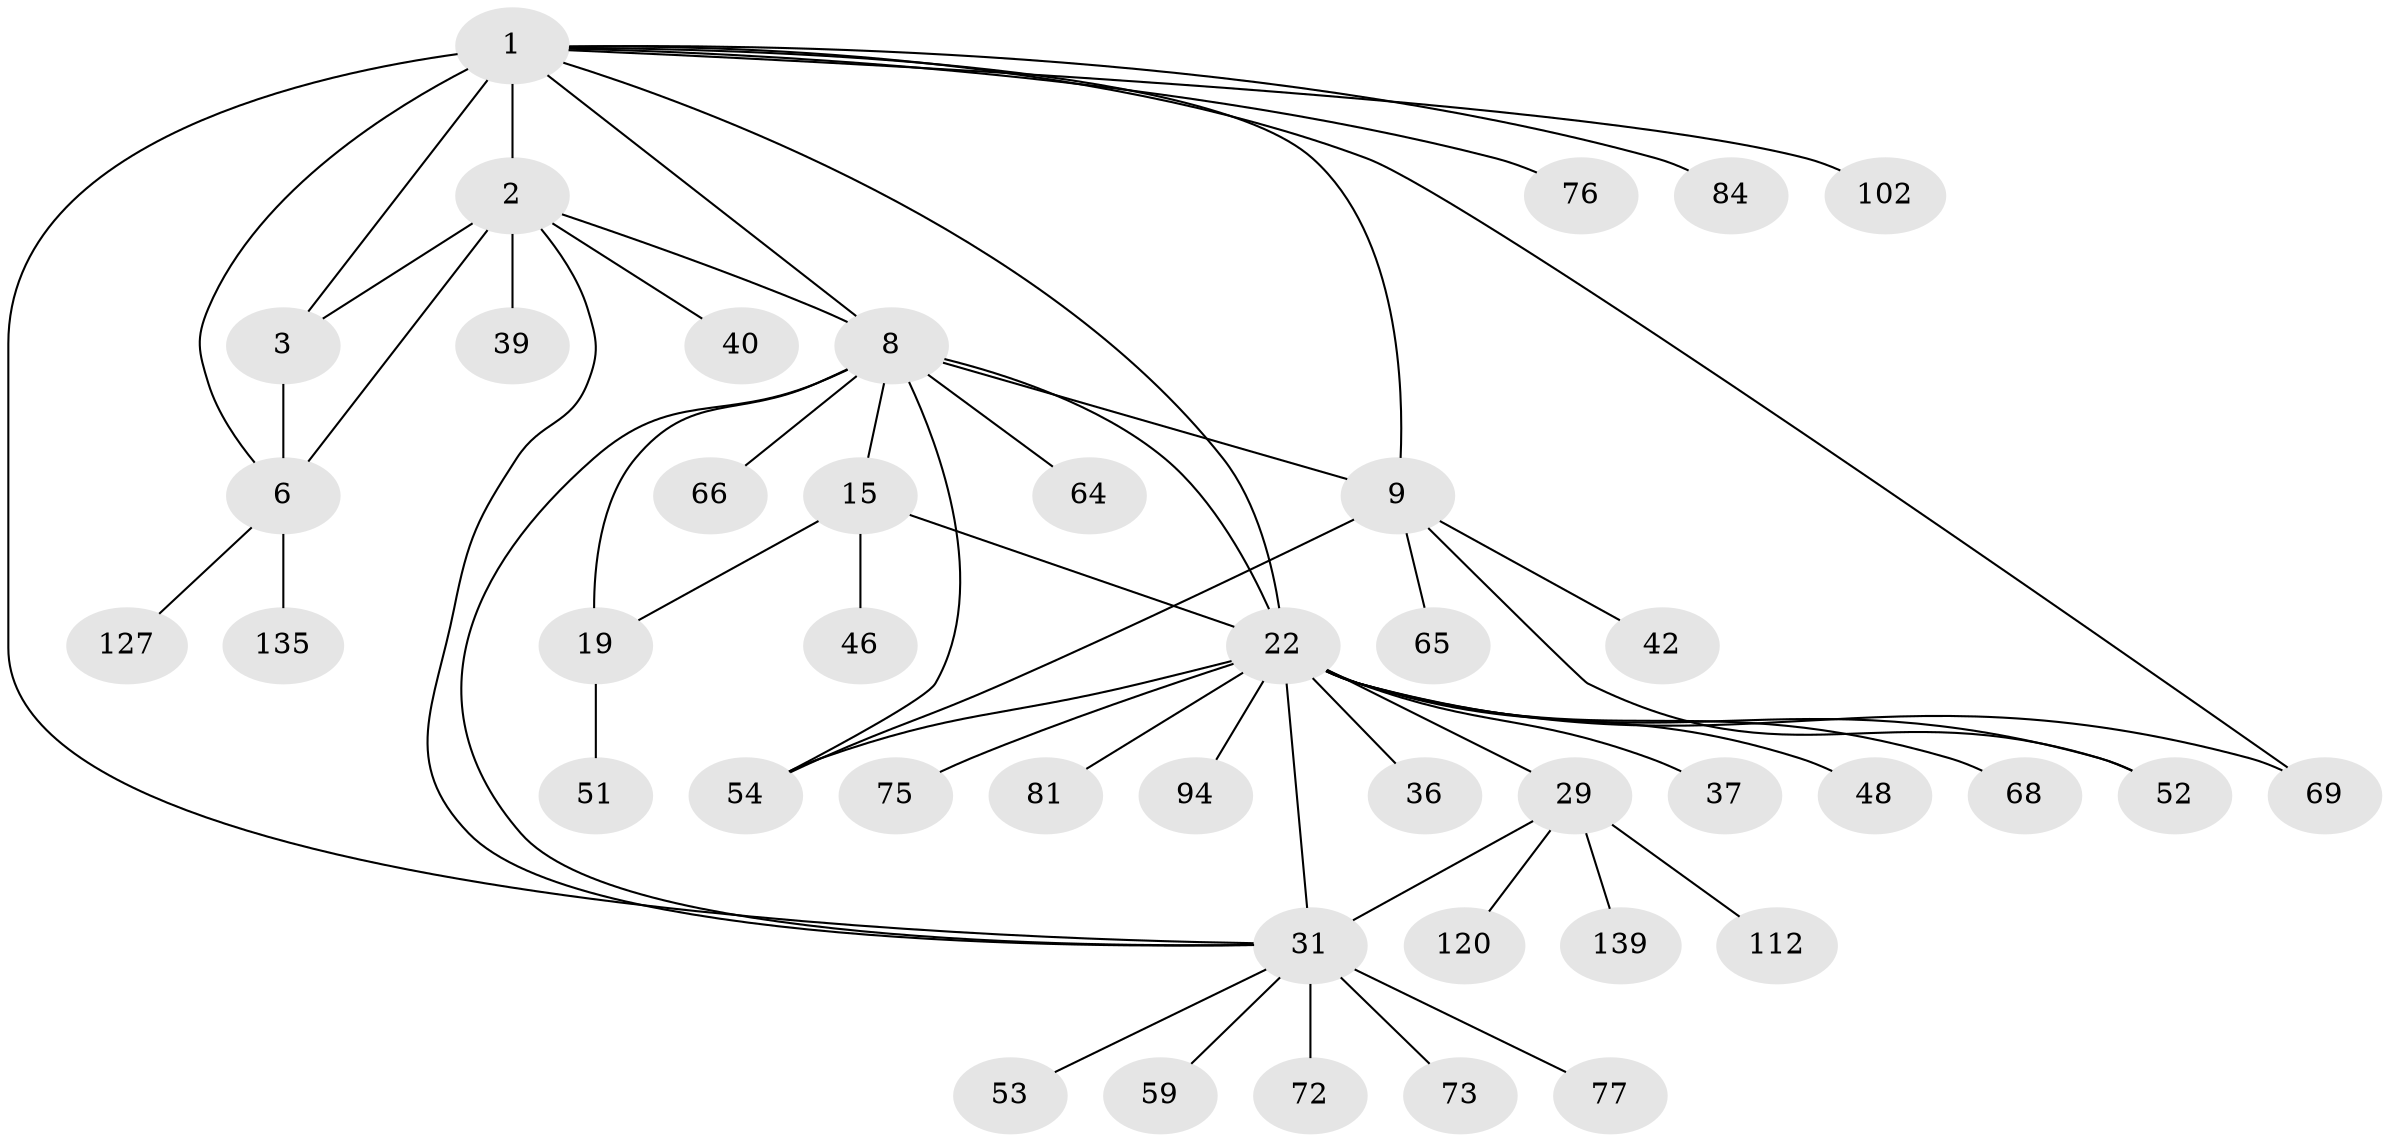 // original degree distribution, {13: 0.014184397163120567, 10: 0.04964539007092199, 8: 0.05673758865248227, 9: 0.028368794326241134, 12: 0.028368794326241134, 7: 0.028368794326241134, 11: 0.03546099290780142, 6: 0.0070921985815602835, 1: 0.624113475177305, 2: 0.09929078014184398, 4: 0.0070921985815602835, 3: 0.02127659574468085}
// Generated by graph-tools (version 1.1) at 2025/19/03/04/25 18:19:57]
// undirected, 42 vertices, 57 edges
graph export_dot {
graph [start="1"]
  node [color=gray90,style=filled];
  1 [super="+4+114+62"];
  2 [super="+103+129+92+5"];
  3 [super="+80+126"];
  6 [super="+45"];
  8 [super="+43+111+100+115+16+10+14"];
  9 [super="+105+11+12"];
  15 [super="+18+133"];
  19 [super="+55+21"];
  22 [super="+23+27+96+30+24"];
  29 [super="+33"];
  31 [super="+138+32+35+56+78+34"];
  36;
  37;
  39;
  40;
  42;
  46;
  48;
  51;
  52;
  53;
  54 [super="+79"];
  59;
  64 [super="+71"];
  65;
  66;
  68;
  69;
  72;
  73;
  75;
  76;
  77;
  81;
  84;
  94;
  102;
  112;
  120;
  127;
  135;
  139;
  1 -- 2 [weight=6];
  1 -- 3 [weight=2];
  1 -- 6 [weight=2];
  1 -- 22;
  1 -- 69;
  1 -- 102;
  1 -- 76;
  1 -- 84;
  1 -- 8 [weight=2];
  1 -- 31;
  1 -- 9;
  2 -- 3 [weight=3];
  2 -- 6 [weight=3];
  2 -- 8;
  2 -- 39;
  2 -- 40;
  2 -- 31;
  3 -- 6;
  6 -- 127;
  6 -- 135;
  8 -- 9 [weight=12];
  8 -- 31 [weight=2];
  8 -- 64;
  8 -- 66;
  8 -- 15 [weight=6];
  8 -- 19 [weight=6];
  8 -- 54;
  8 -- 22;
  9 -- 42;
  9 -- 52;
  9 -- 65;
  9 -- 54;
  15 -- 19 [weight=4];
  15 -- 22 [weight=2];
  15 -- 46;
  19 -- 51;
  22 -- 36;
  22 -- 37;
  22 -- 69;
  22 -- 52;
  22 -- 54 [weight=2];
  22 -- 48;
  22 -- 29 [weight=2];
  22 -- 31 [weight=5];
  22 -- 81;
  22 -- 68;
  22 -- 75;
  22 -- 94;
  29 -- 31 [weight=8];
  29 -- 139;
  29 -- 112;
  29 -- 120;
  31 -- 72;
  31 -- 77;
  31 -- 59;
  31 -- 53;
  31 -- 73;
}
